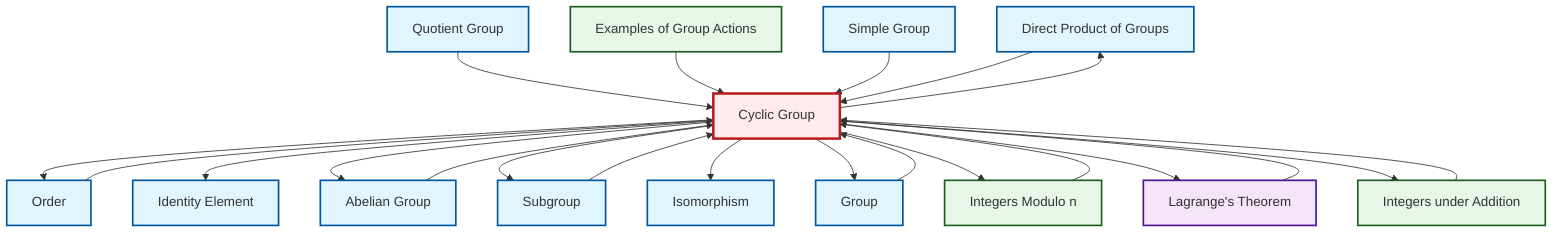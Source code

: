 graph TD
    classDef definition fill:#e1f5fe,stroke:#01579b,stroke-width:2px
    classDef theorem fill:#f3e5f5,stroke:#4a148c,stroke-width:2px
    classDef axiom fill:#fff3e0,stroke:#e65100,stroke-width:2px
    classDef example fill:#e8f5e9,stroke:#1b5e20,stroke-width:2px
    classDef current fill:#ffebee,stroke:#b71c1c,stroke-width:3px
    def-direct-product["Direct Product of Groups"]:::definition
    def-isomorphism["Isomorphism"]:::definition
    def-subgroup["Subgroup"]:::definition
    thm-lagrange["Lagrange's Theorem"]:::theorem
    def-simple-group["Simple Group"]:::definition
    def-quotient-group["Quotient Group"]:::definition
    ex-quotient-integers-mod-n["Integers Modulo n"]:::example
    def-group["Group"]:::definition
    def-identity-element["Identity Element"]:::definition
    def-order["Order"]:::definition
    def-abelian-group["Abelian Group"]:::definition
    ex-group-action-examples["Examples of Group Actions"]:::example
    def-cyclic-group["Cyclic Group"]:::definition
    ex-integers-addition["Integers under Addition"]:::example
    def-cyclic-group --> def-direct-product
    ex-integers-addition --> def-cyclic-group
    def-quotient-group --> def-cyclic-group
    def-cyclic-group --> def-order
    def-cyclic-group --> def-identity-element
    def-abelian-group --> def-cyclic-group
    ex-group-action-examples --> def-cyclic-group
    def-cyclic-group --> def-abelian-group
    def-cyclic-group --> def-subgroup
    def-cyclic-group --> def-isomorphism
    def-simple-group --> def-cyclic-group
    def-cyclic-group --> def-group
    def-cyclic-group --> ex-quotient-integers-mod-n
    def-group --> def-cyclic-group
    thm-lagrange --> def-cyclic-group
    def-cyclic-group --> thm-lagrange
    ex-quotient-integers-mod-n --> def-cyclic-group
    def-direct-product --> def-cyclic-group
    def-subgroup --> def-cyclic-group
    def-order --> def-cyclic-group
    def-cyclic-group --> ex-integers-addition
    class def-cyclic-group current